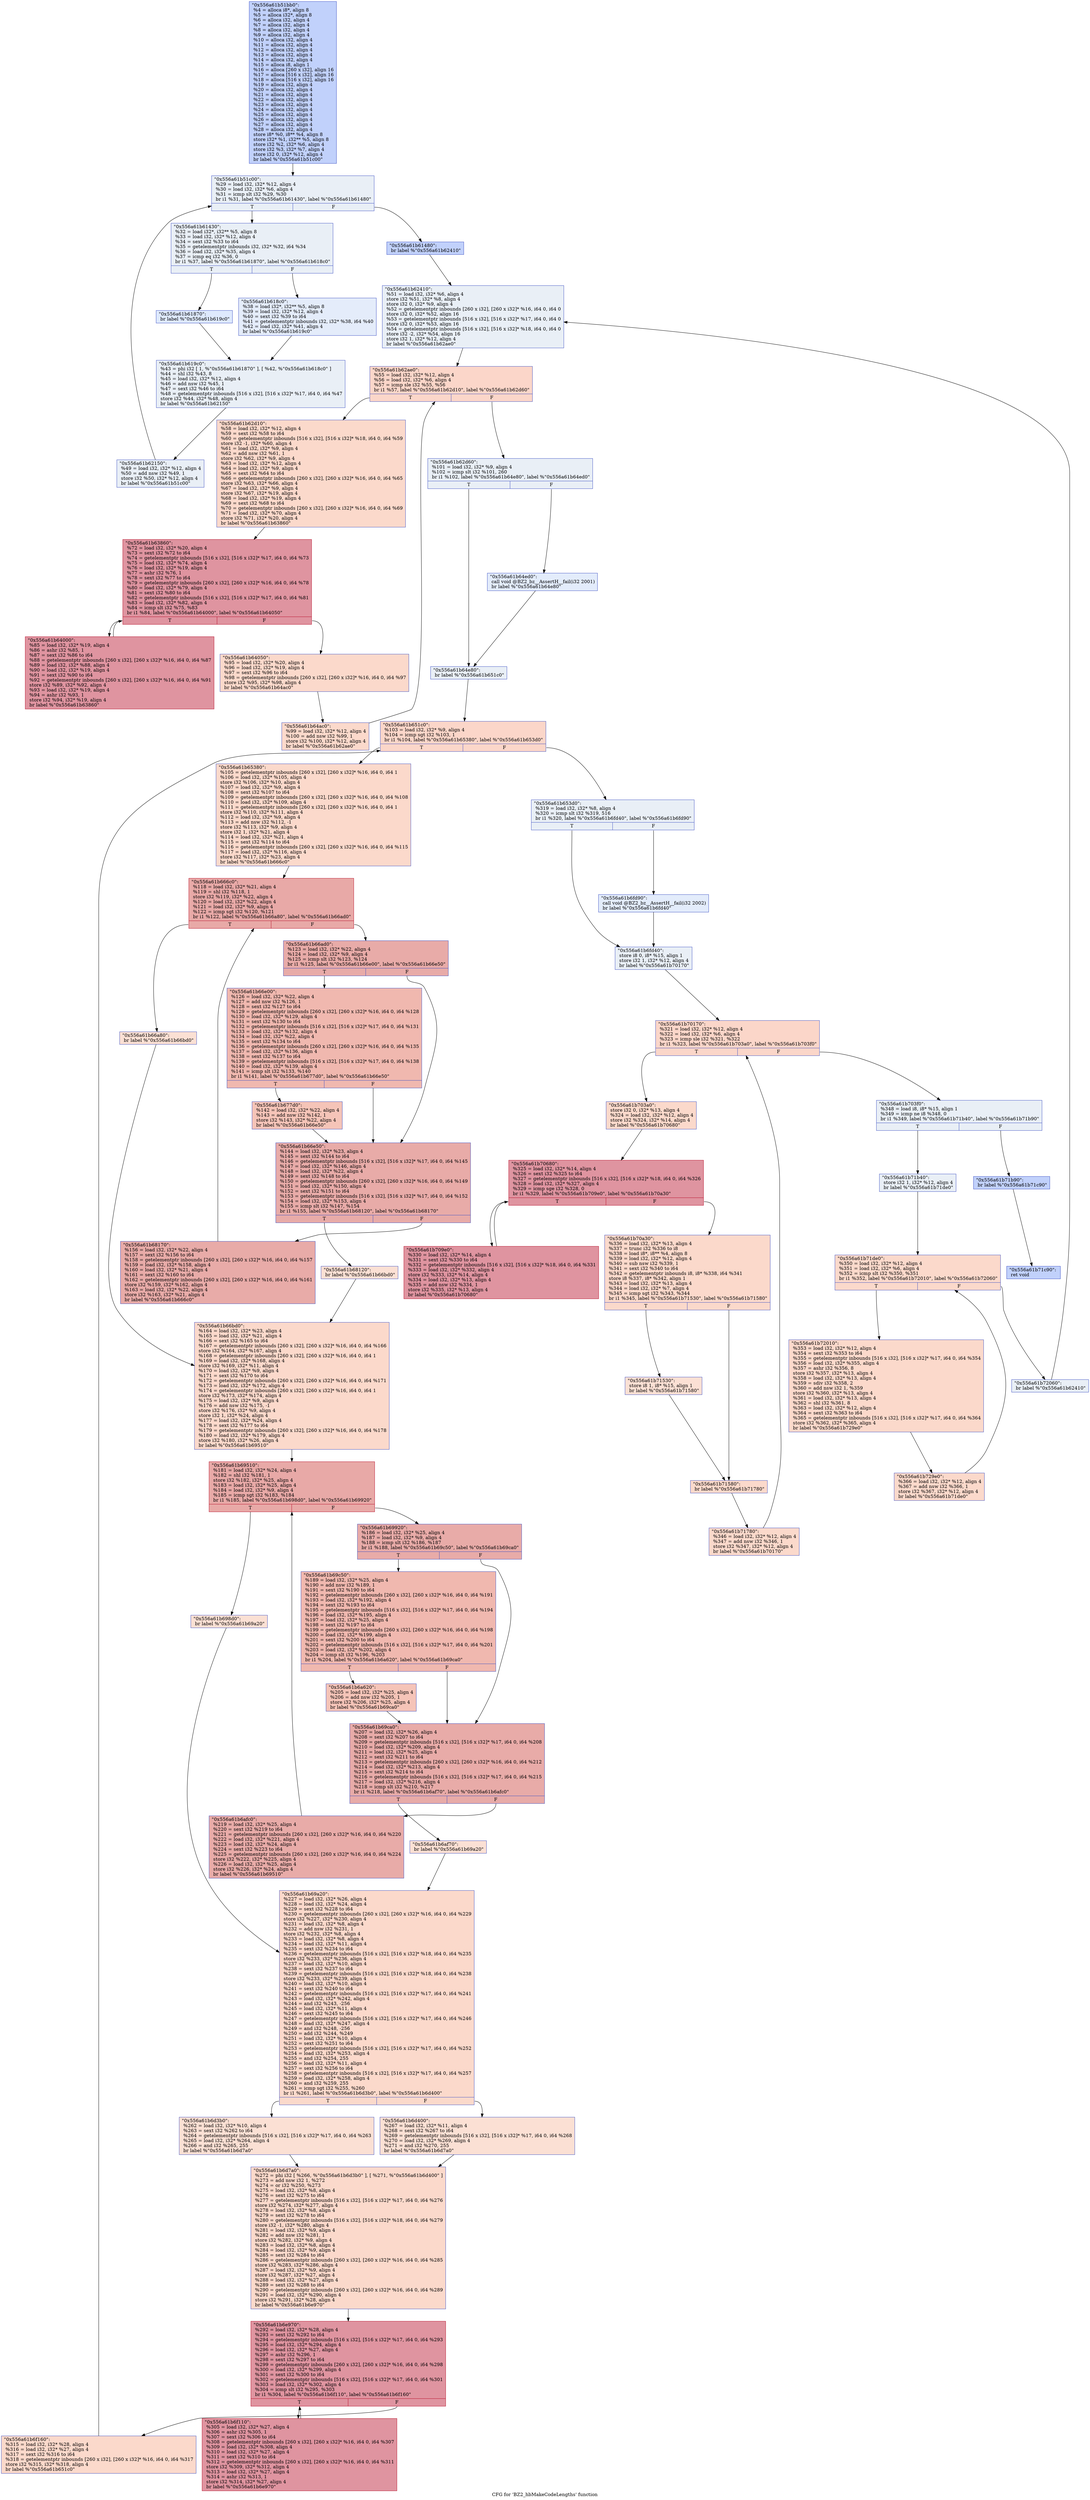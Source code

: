 digraph "CFG for 'BZ2_hbMakeCodeLengths' function" {
	label="CFG for 'BZ2_hbMakeCodeLengths' function";

	Node0x556a61b51bb0 [shape=record,color="#3d50c3ff", style=filled, fillcolor="#7396f570",label="{\"0x556a61b51bb0\":\l  %4 = alloca i8*, align 8\l  %5 = alloca i32*, align 8\l  %6 = alloca i32, align 4\l  %7 = alloca i32, align 4\l  %8 = alloca i32, align 4\l  %9 = alloca i32, align 4\l  %10 = alloca i32, align 4\l  %11 = alloca i32, align 4\l  %12 = alloca i32, align 4\l  %13 = alloca i32, align 4\l  %14 = alloca i32, align 4\l  %15 = alloca i8, align 1\l  %16 = alloca [260 x i32], align 16\l  %17 = alloca [516 x i32], align 16\l  %18 = alloca [516 x i32], align 16\l  %19 = alloca i32, align 4\l  %20 = alloca i32, align 4\l  %21 = alloca i32, align 4\l  %22 = alloca i32, align 4\l  %23 = alloca i32, align 4\l  %24 = alloca i32, align 4\l  %25 = alloca i32, align 4\l  %26 = alloca i32, align 4\l  %27 = alloca i32, align 4\l  %28 = alloca i32, align 4\l  store i8* %0, i8** %4, align 8\l  store i32* %1, i32** %5, align 8\l  store i32 %2, i32* %6, align 4\l  store i32 %3, i32* %7, align 4\l  store i32 0, i32* %12, align 4\l  br label %\"0x556a61b51c00\"\l}"];
	Node0x556a61b51bb0 -> Node0x556a61b51c00;
	Node0x556a61b51c00 [shape=record,color="#3d50c3ff", style=filled, fillcolor="#cedaeb70",label="{\"0x556a61b51c00\":                                 \l  %29 = load i32, i32* %12, align 4\l  %30 = load i32, i32* %6, align 4\l  %31 = icmp slt i32 %29, %30\l  br i1 %31, label %\"0x556a61b61430\", label %\"0x556a61b61480\"\l|{<s0>T|<s1>F}}"];
	Node0x556a61b51c00:s0 -> Node0x556a61b61430;
	Node0x556a61b51c00:s1 -> Node0x556a61b61480;
	Node0x556a61b61430 [shape=record,color="#3d50c3ff", style=filled, fillcolor="#cedaeb70",label="{\"0x556a61b61430\":                                 \l  %32 = load i32*, i32** %5, align 8\l  %33 = load i32, i32* %12, align 4\l  %34 = sext i32 %33 to i64\l  %35 = getelementptr inbounds i32, i32* %32, i64 %34\l  %36 = load i32, i32* %35, align 4\l  %37 = icmp eq i32 %36, 0\l  br i1 %37, label %\"0x556a61b61870\", label %\"0x556a61b618c0\"\l|{<s0>T|<s1>F}}"];
	Node0x556a61b61430:s0 -> Node0x556a61b61870;
	Node0x556a61b61430:s1 -> Node0x556a61b618c0;
	Node0x556a61b61870 [shape=record,color="#3d50c3ff", style=filled, fillcolor="#b5cdfa70",label="{\"0x556a61b61870\":                                 \l  br label %\"0x556a61b619c0\"\l}"];
	Node0x556a61b61870 -> Node0x556a61b619c0;
	Node0x556a61b618c0 [shape=record,color="#3d50c3ff", style=filled, fillcolor="#c1d4f470",label="{\"0x556a61b618c0\":                                 \l  %38 = load i32*, i32** %5, align 8\l  %39 = load i32, i32* %12, align 4\l  %40 = sext i32 %39 to i64\l  %41 = getelementptr inbounds i32, i32* %38, i64 %40\l  %42 = load i32, i32* %41, align 4\l  br label %\"0x556a61b619c0\"\l}"];
	Node0x556a61b618c0 -> Node0x556a61b619c0;
	Node0x556a61b619c0 [shape=record,color="#3d50c3ff", style=filled, fillcolor="#cedaeb70",label="{\"0x556a61b619c0\":                                 \l  %43 = phi i32 [ 1, %\"0x556a61b61870\" ], [ %42, %\"0x556a61b618c0\" ]\l  %44 = shl i32 %43, 8\l  %45 = load i32, i32* %12, align 4\l  %46 = add nsw i32 %45, 1\l  %47 = sext i32 %46 to i64\l  %48 = getelementptr inbounds [516 x i32], [516 x i32]* %17, i64 0, i64 %47\l  store i32 %44, i32* %48, align 4\l  br label %\"0x556a61b62150\"\l}"];
	Node0x556a61b619c0 -> Node0x556a61b62150;
	Node0x556a61b62150 [shape=record,color="#3d50c3ff", style=filled, fillcolor="#cedaeb70",label="{\"0x556a61b62150\":                                 \l  %49 = load i32, i32* %12, align 4\l  %50 = add nsw i32 %49, 1\l  store i32 %50, i32* %12, align 4\l  br label %\"0x556a61b51c00\"\l}"];
	Node0x556a61b62150 -> Node0x556a61b51c00;
	Node0x556a61b61480 [shape=record,color="#3d50c3ff", style=filled, fillcolor="#7396f570",label="{\"0x556a61b61480\":                                 \l  br label %\"0x556a61b62410\"\l}"];
	Node0x556a61b61480 -> Node0x556a61b62410;
	Node0x556a61b62410 [shape=record,color="#3d50c3ff", style=filled, fillcolor="#cedaeb70",label="{\"0x556a61b62410\":                                 \l  %51 = load i32, i32* %6, align 4\l  store i32 %51, i32* %8, align 4\l  store i32 0, i32* %9, align 4\l  %52 = getelementptr inbounds [260 x i32], [260 x i32]* %16, i64 0, i64 0\l  store i32 0, i32* %52, align 16\l  %53 = getelementptr inbounds [516 x i32], [516 x i32]* %17, i64 0, i64 0\l  store i32 0, i32* %53, align 16\l  %54 = getelementptr inbounds [516 x i32], [516 x i32]* %18, i64 0, i64 0\l  store i32 -2, i32* %54, align 16\l  store i32 1, i32* %12, align 4\l  br label %\"0x556a61b62ae0\"\l}"];
	Node0x556a61b62410 -> Node0x556a61b62ae0;
	Node0x556a61b62ae0 [shape=record,color="#3d50c3ff", style=filled, fillcolor="#f6a38570",label="{\"0x556a61b62ae0\":                                 \l  %55 = load i32, i32* %12, align 4\l  %56 = load i32, i32* %6, align 4\l  %57 = icmp sle i32 %55, %56\l  br i1 %57, label %\"0x556a61b62d10\", label %\"0x556a61b62d60\"\l|{<s0>T|<s1>F}}"];
	Node0x556a61b62ae0:s0 -> Node0x556a61b62d10;
	Node0x556a61b62ae0:s1 -> Node0x556a61b62d60;
	Node0x556a61b62d10 [shape=record,color="#3d50c3ff", style=filled, fillcolor="#f7a88970",label="{\"0x556a61b62d10\":                                 \l  %58 = load i32, i32* %12, align 4\l  %59 = sext i32 %58 to i64\l  %60 = getelementptr inbounds [516 x i32], [516 x i32]* %18, i64 0, i64 %59\l  store i32 -1, i32* %60, align 4\l  %61 = load i32, i32* %9, align 4\l  %62 = add nsw i32 %61, 1\l  store i32 %62, i32* %9, align 4\l  %63 = load i32, i32* %12, align 4\l  %64 = load i32, i32* %9, align 4\l  %65 = sext i32 %64 to i64\l  %66 = getelementptr inbounds [260 x i32], [260 x i32]* %16, i64 0, i64 %65\l  store i32 %63, i32* %66, align 4\l  %67 = load i32, i32* %9, align 4\l  store i32 %67, i32* %19, align 4\l  %68 = load i32, i32* %19, align 4\l  %69 = sext i32 %68 to i64\l  %70 = getelementptr inbounds [260 x i32], [260 x i32]* %16, i64 0, i64 %69\l  %71 = load i32, i32* %70, align 4\l  store i32 %71, i32* %20, align 4\l  br label %\"0x556a61b63860\"\l}"];
	Node0x556a61b62d10 -> Node0x556a61b63860;
	Node0x556a61b63860 [shape=record,color="#b70d28ff", style=filled, fillcolor="#b70d2870",label="{\"0x556a61b63860\":                                 \l  %72 = load i32, i32* %20, align 4\l  %73 = sext i32 %72 to i64\l  %74 = getelementptr inbounds [516 x i32], [516 x i32]* %17, i64 0, i64 %73\l  %75 = load i32, i32* %74, align 4\l  %76 = load i32, i32* %19, align 4\l  %77 = ashr i32 %76, 1\l  %78 = sext i32 %77 to i64\l  %79 = getelementptr inbounds [260 x i32], [260 x i32]* %16, i64 0, i64 %78\l  %80 = load i32, i32* %79, align 4\l  %81 = sext i32 %80 to i64\l  %82 = getelementptr inbounds [516 x i32], [516 x i32]* %17, i64 0, i64 %81\l  %83 = load i32, i32* %82, align 4\l  %84 = icmp slt i32 %75, %83\l  br i1 %84, label %\"0x556a61b64000\", label %\"0x556a61b64050\"\l|{<s0>T|<s1>F}}"];
	Node0x556a61b63860:s0 -> Node0x556a61b64000;
	Node0x556a61b63860:s1 -> Node0x556a61b64050;
	Node0x556a61b64000 [shape=record,color="#b70d28ff", style=filled, fillcolor="#b70d2870",label="{\"0x556a61b64000\":                                 \l  %85 = load i32, i32* %19, align 4\l  %86 = ashr i32 %85, 1\l  %87 = sext i32 %86 to i64\l  %88 = getelementptr inbounds [260 x i32], [260 x i32]* %16, i64 0, i64 %87\l  %89 = load i32, i32* %88, align 4\l  %90 = load i32, i32* %19, align 4\l  %91 = sext i32 %90 to i64\l  %92 = getelementptr inbounds [260 x i32], [260 x i32]* %16, i64 0, i64 %91\l  store i32 %89, i32* %92, align 4\l  %93 = load i32, i32* %19, align 4\l  %94 = ashr i32 %93, 1\l  store i32 %94, i32* %19, align 4\l  br label %\"0x556a61b63860\"\l}"];
	Node0x556a61b64000 -> Node0x556a61b63860;
	Node0x556a61b64050 [shape=record,color="#3d50c3ff", style=filled, fillcolor="#f7a88970",label="{\"0x556a61b64050\":                                 \l  %95 = load i32, i32* %20, align 4\l  %96 = load i32, i32* %19, align 4\l  %97 = sext i32 %96 to i64\l  %98 = getelementptr inbounds [260 x i32], [260 x i32]* %16, i64 0, i64 %97\l  store i32 %95, i32* %98, align 4\l  br label %\"0x556a61b64ac0\"\l}"];
	Node0x556a61b64050 -> Node0x556a61b64ac0;
	Node0x556a61b64ac0 [shape=record,color="#3d50c3ff", style=filled, fillcolor="#f7a88970",label="{\"0x556a61b64ac0\":                                 \l  %99 = load i32, i32* %12, align 4\l  %100 = add nsw i32 %99, 1\l  store i32 %100, i32* %12, align 4\l  br label %\"0x556a61b62ae0\"\l}"];
	Node0x556a61b64ac0 -> Node0x556a61b62ae0;
	Node0x556a61b62d60 [shape=record,color="#3d50c3ff", style=filled, fillcolor="#cedaeb70",label="{\"0x556a61b62d60\":                                 \l  %101 = load i32, i32* %9, align 4\l  %102 = icmp slt i32 %101, 260\l  br i1 %102, label %\"0x556a61b64e80\", label %\"0x556a61b64ed0\"\l|{<s0>T|<s1>F}}"];
	Node0x556a61b62d60:s0 -> Node0x556a61b64e80;
	Node0x556a61b62d60:s1 -> Node0x556a61b64ed0;
	Node0x556a61b64ed0 [shape=record,color="#3d50c3ff", style=filled, fillcolor="#bfd3f670",label="{\"0x556a61b64ed0\":                                 \l  call void @BZ2_bz__AssertH__fail(i32 2001)\l  br label %\"0x556a61b64e80\"\l}"];
	Node0x556a61b64ed0 -> Node0x556a61b64e80;
	Node0x556a61b64e80 [shape=record,color="#3d50c3ff", style=filled, fillcolor="#cedaeb70",label="{\"0x556a61b64e80\":                                 \l  br label %\"0x556a61b651c0\"\l}"];
	Node0x556a61b64e80 -> Node0x556a61b651c0;
	Node0x556a61b651c0 [shape=record,color="#3d50c3ff", style=filled, fillcolor="#f6a38570",label="{\"0x556a61b651c0\":                                 \l  %103 = load i32, i32* %9, align 4\l  %104 = icmp sgt i32 %103, 1\l  br i1 %104, label %\"0x556a61b65380\", label %\"0x556a61b653d0\"\l|{<s0>T|<s1>F}}"];
	Node0x556a61b651c0:s0 -> Node0x556a61b65380;
	Node0x556a61b651c0:s1 -> Node0x556a61b653d0;
	Node0x556a61b65380 [shape=record,color="#3d50c3ff", style=filled, fillcolor="#f7a88970",label="{\"0x556a61b65380\":                                 \l  %105 = getelementptr inbounds [260 x i32], [260 x i32]* %16, i64 0, i64 1\l  %106 = load i32, i32* %105, align 4\l  store i32 %106, i32* %10, align 4\l  %107 = load i32, i32* %9, align 4\l  %108 = sext i32 %107 to i64\l  %109 = getelementptr inbounds [260 x i32], [260 x i32]* %16, i64 0, i64 %108\l  %110 = load i32, i32* %109, align 4\l  %111 = getelementptr inbounds [260 x i32], [260 x i32]* %16, i64 0, i64 1\l  store i32 %110, i32* %111, align 4\l  %112 = load i32, i32* %9, align 4\l  %113 = add nsw i32 %112, -1\l  store i32 %113, i32* %9, align 4\l  store i32 1, i32* %21, align 4\l  %114 = load i32, i32* %21, align 4\l  %115 = sext i32 %114 to i64\l  %116 = getelementptr inbounds [260 x i32], [260 x i32]* %16, i64 0, i64 %115\l  %117 = load i32, i32* %116, align 4\l  store i32 %117, i32* %23, align 4\l  br label %\"0x556a61b666c0\"\l}"];
	Node0x556a61b65380 -> Node0x556a61b666c0;
	Node0x556a61b666c0 [shape=record,color="#b70d28ff", style=filled, fillcolor="#ca3b3770",label="{\"0x556a61b666c0\":                                 \l  %118 = load i32, i32* %21, align 4\l  %119 = shl i32 %118, 1\l  store i32 %119, i32* %22, align 4\l  %120 = load i32, i32* %22, align 4\l  %121 = load i32, i32* %9, align 4\l  %122 = icmp sgt i32 %120, %121\l  br i1 %122, label %\"0x556a61b66a80\", label %\"0x556a61b66ad0\"\l|{<s0>T|<s1>F}}"];
	Node0x556a61b666c0:s0 -> Node0x556a61b66a80;
	Node0x556a61b666c0:s1 -> Node0x556a61b66ad0;
	Node0x556a61b66a80 [shape=record,color="#3d50c3ff", style=filled, fillcolor="#f7b99e70",label="{\"0x556a61b66a80\":                                 \l  br label %\"0x556a61b66bd0\"\l}"];
	Node0x556a61b66a80 -> Node0x556a61b66bd0;
	Node0x556a61b66ad0 [shape=record,color="#3d50c3ff", style=filled, fillcolor="#cc403a70",label="{\"0x556a61b66ad0\":                                 \l  %123 = load i32, i32* %22, align 4\l  %124 = load i32, i32* %9, align 4\l  %125 = icmp slt i32 %123, %124\l  br i1 %125, label %\"0x556a61b66e00\", label %\"0x556a61b66e50\"\l|{<s0>T|<s1>F}}"];
	Node0x556a61b66ad0:s0 -> Node0x556a61b66e00;
	Node0x556a61b66ad0:s1 -> Node0x556a61b66e50;
	Node0x556a61b66e00 [shape=record,color="#3d50c3ff", style=filled, fillcolor="#dc5d4a70",label="{\"0x556a61b66e00\":                                 \l  %126 = load i32, i32* %22, align 4\l  %127 = add nsw i32 %126, 1\l  %128 = sext i32 %127 to i64\l  %129 = getelementptr inbounds [260 x i32], [260 x i32]* %16, i64 0, i64 %128\l  %130 = load i32, i32* %129, align 4\l  %131 = sext i32 %130 to i64\l  %132 = getelementptr inbounds [516 x i32], [516 x i32]* %17, i64 0, i64 %131\l  %133 = load i32, i32* %132, align 4\l  %134 = load i32, i32* %22, align 4\l  %135 = sext i32 %134 to i64\l  %136 = getelementptr inbounds [260 x i32], [260 x i32]* %16, i64 0, i64 %135\l  %137 = load i32, i32* %136, align 4\l  %138 = sext i32 %137 to i64\l  %139 = getelementptr inbounds [516 x i32], [516 x i32]* %17, i64 0, i64 %138\l  %140 = load i32, i32* %139, align 4\l  %141 = icmp slt i32 %133, %140\l  br i1 %141, label %\"0x556a61b677d0\", label %\"0x556a61b66e50\"\l|{<s0>T|<s1>F}}"];
	Node0x556a61b66e00:s0 -> Node0x556a61b677d0;
	Node0x556a61b66e00:s1 -> Node0x556a61b66e50;
	Node0x556a61b677d0 [shape=record,color="#3d50c3ff", style=filled, fillcolor="#e97a5f70",label="{\"0x556a61b677d0\":                                 \l  %142 = load i32, i32* %22, align 4\l  %143 = add nsw i32 %142, 1\l  store i32 %143, i32* %22, align 4\l  br label %\"0x556a61b66e50\"\l}"];
	Node0x556a61b677d0 -> Node0x556a61b66e50;
	Node0x556a61b66e50 [shape=record,color="#3d50c3ff", style=filled, fillcolor="#cc403a70",label="{\"0x556a61b66e50\":                                 \l  %144 = load i32, i32* %23, align 4\l  %145 = sext i32 %144 to i64\l  %146 = getelementptr inbounds [516 x i32], [516 x i32]* %17, i64 0, i64 %145\l  %147 = load i32, i32* %146, align 4\l  %148 = load i32, i32* %22, align 4\l  %149 = sext i32 %148 to i64\l  %150 = getelementptr inbounds [260 x i32], [260 x i32]* %16, i64 0, i64 %149\l  %151 = load i32, i32* %150, align 4\l  %152 = sext i32 %151 to i64\l  %153 = getelementptr inbounds [516 x i32], [516 x i32]* %17, i64 0, i64 %152\l  %154 = load i32, i32* %153, align 4\l  %155 = icmp slt i32 %147, %154\l  br i1 %155, label %\"0x556a61b68120\", label %\"0x556a61b68170\"\l|{<s0>T|<s1>F}}"];
	Node0x556a61b66e50:s0 -> Node0x556a61b68120;
	Node0x556a61b66e50:s1 -> Node0x556a61b68170;
	Node0x556a61b68120 [shape=record,color="#3d50c3ff", style=filled, fillcolor="#f7b99e70",label="{\"0x556a61b68120\":                                 \l  br label %\"0x556a61b66bd0\"\l}"];
	Node0x556a61b68120 -> Node0x556a61b66bd0;
	Node0x556a61b68170 [shape=record,color="#3d50c3ff", style=filled, fillcolor="#cc403a70",label="{\"0x556a61b68170\":                                 \l  %156 = load i32, i32* %22, align 4\l  %157 = sext i32 %156 to i64\l  %158 = getelementptr inbounds [260 x i32], [260 x i32]* %16, i64 0, i64 %157\l  %159 = load i32, i32* %158, align 4\l  %160 = load i32, i32* %21, align 4\l  %161 = sext i32 %160 to i64\l  %162 = getelementptr inbounds [260 x i32], [260 x i32]* %16, i64 0, i64 %161\l  store i32 %159, i32* %162, align 4\l  %163 = load i32, i32* %22, align 4\l  store i32 %163, i32* %21, align 4\l  br label %\"0x556a61b666c0\"\l}"];
	Node0x556a61b68170 -> Node0x556a61b666c0;
	Node0x556a61b66bd0 [shape=record,color="#3d50c3ff", style=filled, fillcolor="#f7a88970",label="{\"0x556a61b66bd0\":                                 \l  %164 = load i32, i32* %23, align 4\l  %165 = load i32, i32* %21, align 4\l  %166 = sext i32 %165 to i64\l  %167 = getelementptr inbounds [260 x i32], [260 x i32]* %16, i64 0, i64 %166\l  store i32 %164, i32* %167, align 4\l  %168 = getelementptr inbounds [260 x i32], [260 x i32]* %16, i64 0, i64 1\l  %169 = load i32, i32* %168, align 4\l  store i32 %169, i32* %11, align 4\l  %170 = load i32, i32* %9, align 4\l  %171 = sext i32 %170 to i64\l  %172 = getelementptr inbounds [260 x i32], [260 x i32]* %16, i64 0, i64 %171\l  %173 = load i32, i32* %172, align 4\l  %174 = getelementptr inbounds [260 x i32], [260 x i32]* %16, i64 0, i64 1\l  store i32 %173, i32* %174, align 4\l  %175 = load i32, i32* %9, align 4\l  %176 = add nsw i32 %175, -1\l  store i32 %176, i32* %9, align 4\l  store i32 1, i32* %24, align 4\l  %177 = load i32, i32* %24, align 4\l  %178 = sext i32 %177 to i64\l  %179 = getelementptr inbounds [260 x i32], [260 x i32]* %16, i64 0, i64 %178\l  %180 = load i32, i32* %179, align 4\l  store i32 %180, i32* %26, align 4\l  br label %\"0x556a61b69510\"\l}"];
	Node0x556a61b66bd0 -> Node0x556a61b69510;
	Node0x556a61b69510 [shape=record,color="#b70d28ff", style=filled, fillcolor="#ca3b3770",label="{\"0x556a61b69510\":                                 \l  %181 = load i32, i32* %24, align 4\l  %182 = shl i32 %181, 1\l  store i32 %182, i32* %25, align 4\l  %183 = load i32, i32* %25, align 4\l  %184 = load i32, i32* %9, align 4\l  %185 = icmp sgt i32 %183, %184\l  br i1 %185, label %\"0x556a61b698d0\", label %\"0x556a61b69920\"\l|{<s0>T|<s1>F}}"];
	Node0x556a61b69510:s0 -> Node0x556a61b698d0;
	Node0x556a61b69510:s1 -> Node0x556a61b69920;
	Node0x556a61b698d0 [shape=record,color="#3d50c3ff", style=filled, fillcolor="#f7b99e70",label="{\"0x556a61b698d0\":                                 \l  br label %\"0x556a61b69a20\"\l}"];
	Node0x556a61b698d0 -> Node0x556a61b69a20;
	Node0x556a61b69920 [shape=record,color="#3d50c3ff", style=filled, fillcolor="#cc403a70",label="{\"0x556a61b69920\":                                 \l  %186 = load i32, i32* %25, align 4\l  %187 = load i32, i32* %9, align 4\l  %188 = icmp slt i32 %186, %187\l  br i1 %188, label %\"0x556a61b69c50\", label %\"0x556a61b69ca0\"\l|{<s0>T|<s1>F}}"];
	Node0x556a61b69920:s0 -> Node0x556a61b69c50;
	Node0x556a61b69920:s1 -> Node0x556a61b69ca0;
	Node0x556a61b69c50 [shape=record,color="#3d50c3ff", style=filled, fillcolor="#dc5d4a70",label="{\"0x556a61b69c50\":                                 \l  %189 = load i32, i32* %25, align 4\l  %190 = add nsw i32 %189, 1\l  %191 = sext i32 %190 to i64\l  %192 = getelementptr inbounds [260 x i32], [260 x i32]* %16, i64 0, i64 %191\l  %193 = load i32, i32* %192, align 4\l  %194 = sext i32 %193 to i64\l  %195 = getelementptr inbounds [516 x i32], [516 x i32]* %17, i64 0, i64 %194\l  %196 = load i32, i32* %195, align 4\l  %197 = load i32, i32* %25, align 4\l  %198 = sext i32 %197 to i64\l  %199 = getelementptr inbounds [260 x i32], [260 x i32]* %16, i64 0, i64 %198\l  %200 = load i32, i32* %199, align 4\l  %201 = sext i32 %200 to i64\l  %202 = getelementptr inbounds [516 x i32], [516 x i32]* %17, i64 0, i64 %201\l  %203 = load i32, i32* %202, align 4\l  %204 = icmp slt i32 %196, %203\l  br i1 %204, label %\"0x556a61b6a620\", label %\"0x556a61b69ca0\"\l|{<s0>T|<s1>F}}"];
	Node0x556a61b69c50:s0 -> Node0x556a61b6a620;
	Node0x556a61b69c50:s1 -> Node0x556a61b69ca0;
	Node0x556a61b6a620 [shape=record,color="#3d50c3ff", style=filled, fillcolor="#e97a5f70",label="{\"0x556a61b6a620\":                                 \l  %205 = load i32, i32* %25, align 4\l  %206 = add nsw i32 %205, 1\l  store i32 %206, i32* %25, align 4\l  br label %\"0x556a61b69ca0\"\l}"];
	Node0x556a61b6a620 -> Node0x556a61b69ca0;
	Node0x556a61b69ca0 [shape=record,color="#3d50c3ff", style=filled, fillcolor="#cc403a70",label="{\"0x556a61b69ca0\":                                 \l  %207 = load i32, i32* %26, align 4\l  %208 = sext i32 %207 to i64\l  %209 = getelementptr inbounds [516 x i32], [516 x i32]* %17, i64 0, i64 %208\l  %210 = load i32, i32* %209, align 4\l  %211 = load i32, i32* %25, align 4\l  %212 = sext i32 %211 to i64\l  %213 = getelementptr inbounds [260 x i32], [260 x i32]* %16, i64 0, i64 %212\l  %214 = load i32, i32* %213, align 4\l  %215 = sext i32 %214 to i64\l  %216 = getelementptr inbounds [516 x i32], [516 x i32]* %17, i64 0, i64 %215\l  %217 = load i32, i32* %216, align 4\l  %218 = icmp slt i32 %210, %217\l  br i1 %218, label %\"0x556a61b6af70\", label %\"0x556a61b6afc0\"\l|{<s0>T|<s1>F}}"];
	Node0x556a61b69ca0:s0 -> Node0x556a61b6af70;
	Node0x556a61b69ca0:s1 -> Node0x556a61b6afc0;
	Node0x556a61b6af70 [shape=record,color="#3d50c3ff", style=filled, fillcolor="#f7b99e70",label="{\"0x556a61b6af70\":                                 \l  br label %\"0x556a61b69a20\"\l}"];
	Node0x556a61b6af70 -> Node0x556a61b69a20;
	Node0x556a61b6afc0 [shape=record,color="#3d50c3ff", style=filled, fillcolor="#cc403a70",label="{\"0x556a61b6afc0\":                                 \l  %219 = load i32, i32* %25, align 4\l  %220 = sext i32 %219 to i64\l  %221 = getelementptr inbounds [260 x i32], [260 x i32]* %16, i64 0, i64 %220\l  %222 = load i32, i32* %221, align 4\l  %223 = load i32, i32* %24, align 4\l  %224 = sext i32 %223 to i64\l  %225 = getelementptr inbounds [260 x i32], [260 x i32]* %16, i64 0, i64 %224\l  store i32 %222, i32* %225, align 4\l  %226 = load i32, i32* %25, align 4\l  store i32 %226, i32* %24, align 4\l  br label %\"0x556a61b69510\"\l}"];
	Node0x556a61b6afc0 -> Node0x556a61b69510;
	Node0x556a61b69a20 [shape=record,color="#3d50c3ff", style=filled, fillcolor="#f7a88970",label="{\"0x556a61b69a20\":                                 \l  %227 = load i32, i32* %26, align 4\l  %228 = load i32, i32* %24, align 4\l  %229 = sext i32 %228 to i64\l  %230 = getelementptr inbounds [260 x i32], [260 x i32]* %16, i64 0, i64 %229\l  store i32 %227, i32* %230, align 4\l  %231 = load i32, i32* %8, align 4\l  %232 = add nsw i32 %231, 1\l  store i32 %232, i32* %8, align 4\l  %233 = load i32, i32* %8, align 4\l  %234 = load i32, i32* %11, align 4\l  %235 = sext i32 %234 to i64\l  %236 = getelementptr inbounds [516 x i32], [516 x i32]* %18, i64 0, i64 %235\l  store i32 %233, i32* %236, align 4\l  %237 = load i32, i32* %10, align 4\l  %238 = sext i32 %237 to i64\l  %239 = getelementptr inbounds [516 x i32], [516 x i32]* %18, i64 0, i64 %238\l  store i32 %233, i32* %239, align 4\l  %240 = load i32, i32* %10, align 4\l  %241 = sext i32 %240 to i64\l  %242 = getelementptr inbounds [516 x i32], [516 x i32]* %17, i64 0, i64 %241\l  %243 = load i32, i32* %242, align 4\l  %244 = and i32 %243, -256\l  %245 = load i32, i32* %11, align 4\l  %246 = sext i32 %245 to i64\l  %247 = getelementptr inbounds [516 x i32], [516 x i32]* %17, i64 0, i64 %246\l  %248 = load i32, i32* %247, align 4\l  %249 = and i32 %248, -256\l  %250 = add i32 %244, %249\l  %251 = load i32, i32* %10, align 4\l  %252 = sext i32 %251 to i64\l  %253 = getelementptr inbounds [516 x i32], [516 x i32]* %17, i64 0, i64 %252\l  %254 = load i32, i32* %253, align 4\l  %255 = and i32 %254, 255\l  %256 = load i32, i32* %11, align 4\l  %257 = sext i32 %256 to i64\l  %258 = getelementptr inbounds [516 x i32], [516 x i32]* %17, i64 0, i64 %257\l  %259 = load i32, i32* %258, align 4\l  %260 = and i32 %259, 255\l  %261 = icmp sgt i32 %255, %260\l  br i1 %261, label %\"0x556a61b6d3b0\", label %\"0x556a61b6d400\"\l|{<s0>T|<s1>F}}"];
	Node0x556a61b69a20:s0 -> Node0x556a61b6d3b0;
	Node0x556a61b69a20:s1 -> Node0x556a61b6d400;
	Node0x556a61b6d3b0 [shape=record,color="#3d50c3ff", style=filled, fillcolor="#f7b99e70",label="{\"0x556a61b6d3b0\":                                 \l  %262 = load i32, i32* %10, align 4\l  %263 = sext i32 %262 to i64\l  %264 = getelementptr inbounds [516 x i32], [516 x i32]* %17, i64 0, i64 %263\l  %265 = load i32, i32* %264, align 4\l  %266 = and i32 %265, 255\l  br label %\"0x556a61b6d7a0\"\l}"];
	Node0x556a61b6d3b0 -> Node0x556a61b6d7a0;
	Node0x556a61b6d400 [shape=record,color="#3d50c3ff", style=filled, fillcolor="#f7b99e70",label="{\"0x556a61b6d400\":                                 \l  %267 = load i32, i32* %11, align 4\l  %268 = sext i32 %267 to i64\l  %269 = getelementptr inbounds [516 x i32], [516 x i32]* %17, i64 0, i64 %268\l  %270 = load i32, i32* %269, align 4\l  %271 = and i32 %270, 255\l  br label %\"0x556a61b6d7a0\"\l}"];
	Node0x556a61b6d400 -> Node0x556a61b6d7a0;
	Node0x556a61b6d7a0 [shape=record,color="#3d50c3ff", style=filled, fillcolor="#f7a88970",label="{\"0x556a61b6d7a0\":                                 \l  %272 = phi i32 [ %266, %\"0x556a61b6d3b0\" ], [ %271, %\"0x556a61b6d400\" ]\l  %273 = add nsw i32 1, %272\l  %274 = or i32 %250, %273\l  %275 = load i32, i32* %8, align 4\l  %276 = sext i32 %275 to i64\l  %277 = getelementptr inbounds [516 x i32], [516 x i32]* %17, i64 0, i64 %276\l  store i32 %274, i32* %277, align 4\l  %278 = load i32, i32* %8, align 4\l  %279 = sext i32 %278 to i64\l  %280 = getelementptr inbounds [516 x i32], [516 x i32]* %18, i64 0, i64 %279\l  store i32 -1, i32* %280, align 4\l  %281 = load i32, i32* %9, align 4\l  %282 = add nsw i32 %281, 1\l  store i32 %282, i32* %9, align 4\l  %283 = load i32, i32* %8, align 4\l  %284 = load i32, i32* %9, align 4\l  %285 = sext i32 %284 to i64\l  %286 = getelementptr inbounds [260 x i32], [260 x i32]* %16, i64 0, i64 %285\l  store i32 %283, i32* %286, align 4\l  %287 = load i32, i32* %9, align 4\l  store i32 %287, i32* %27, align 4\l  %288 = load i32, i32* %27, align 4\l  %289 = sext i32 %288 to i64\l  %290 = getelementptr inbounds [260 x i32], [260 x i32]* %16, i64 0, i64 %289\l  %291 = load i32, i32* %290, align 4\l  store i32 %291, i32* %28, align 4\l  br label %\"0x556a61b6e970\"\l}"];
	Node0x556a61b6d7a0 -> Node0x556a61b6e970;
	Node0x556a61b6e970 [shape=record,color="#b70d28ff", style=filled, fillcolor="#b70d2870",label="{\"0x556a61b6e970\":                                 \l  %292 = load i32, i32* %28, align 4\l  %293 = sext i32 %292 to i64\l  %294 = getelementptr inbounds [516 x i32], [516 x i32]* %17, i64 0, i64 %293\l  %295 = load i32, i32* %294, align 4\l  %296 = load i32, i32* %27, align 4\l  %297 = ashr i32 %296, 1\l  %298 = sext i32 %297 to i64\l  %299 = getelementptr inbounds [260 x i32], [260 x i32]* %16, i64 0, i64 %298\l  %300 = load i32, i32* %299, align 4\l  %301 = sext i32 %300 to i64\l  %302 = getelementptr inbounds [516 x i32], [516 x i32]* %17, i64 0, i64 %301\l  %303 = load i32, i32* %302, align 4\l  %304 = icmp slt i32 %295, %303\l  br i1 %304, label %\"0x556a61b6f110\", label %\"0x556a61b6f160\"\l|{<s0>T|<s1>F}}"];
	Node0x556a61b6e970:s0 -> Node0x556a61b6f110;
	Node0x556a61b6e970:s1 -> Node0x556a61b6f160;
	Node0x556a61b6f110 [shape=record,color="#b70d28ff", style=filled, fillcolor="#b70d2870",label="{\"0x556a61b6f110\":                                 \l  %305 = load i32, i32* %27, align 4\l  %306 = ashr i32 %305, 1\l  %307 = sext i32 %306 to i64\l  %308 = getelementptr inbounds [260 x i32], [260 x i32]* %16, i64 0, i64 %307\l  %309 = load i32, i32* %308, align 4\l  %310 = load i32, i32* %27, align 4\l  %311 = sext i32 %310 to i64\l  %312 = getelementptr inbounds [260 x i32], [260 x i32]* %16, i64 0, i64 %311\l  store i32 %309, i32* %312, align 4\l  %313 = load i32, i32* %27, align 4\l  %314 = ashr i32 %313, 1\l  store i32 %314, i32* %27, align 4\l  br label %\"0x556a61b6e970\"\l}"];
	Node0x556a61b6f110 -> Node0x556a61b6e970;
	Node0x556a61b6f160 [shape=record,color="#3d50c3ff", style=filled, fillcolor="#f7a88970",label="{\"0x556a61b6f160\":                                 \l  %315 = load i32, i32* %28, align 4\l  %316 = load i32, i32* %27, align 4\l  %317 = sext i32 %316 to i64\l  %318 = getelementptr inbounds [260 x i32], [260 x i32]* %16, i64 0, i64 %317\l  store i32 %315, i32* %318, align 4\l  br label %\"0x556a61b651c0\"\l}"];
	Node0x556a61b6f160 -> Node0x556a61b651c0;
	Node0x556a61b653d0 [shape=record,color="#3d50c3ff", style=filled, fillcolor="#cedaeb70",label="{\"0x556a61b653d0\":                                 \l  %319 = load i32, i32* %8, align 4\l  %320 = icmp slt i32 %319, 516\l  br i1 %320, label %\"0x556a61b6fd40\", label %\"0x556a61b6fd90\"\l|{<s0>T|<s1>F}}"];
	Node0x556a61b653d0:s0 -> Node0x556a61b6fd40;
	Node0x556a61b653d0:s1 -> Node0x556a61b6fd90;
	Node0x556a61b6fd90 [shape=record,color="#3d50c3ff", style=filled, fillcolor="#bfd3f670",label="{\"0x556a61b6fd90\":                                 \l  call void @BZ2_bz__AssertH__fail(i32 2002)\l  br label %\"0x556a61b6fd40\"\l}"];
	Node0x556a61b6fd90 -> Node0x556a61b6fd40;
	Node0x556a61b6fd40 [shape=record,color="#3d50c3ff", style=filled, fillcolor="#cedaeb70",label="{\"0x556a61b6fd40\":                                 \l  store i8 0, i8* %15, align 1\l  store i32 1, i32* %12, align 4\l  br label %\"0x556a61b70170\"\l}"];
	Node0x556a61b6fd40 -> Node0x556a61b70170;
	Node0x556a61b70170 [shape=record,color="#3d50c3ff", style=filled, fillcolor="#f6a38570",label="{\"0x556a61b70170\":                                 \l  %321 = load i32, i32* %12, align 4\l  %322 = load i32, i32* %6, align 4\l  %323 = icmp sle i32 %321, %322\l  br i1 %323, label %\"0x556a61b703a0\", label %\"0x556a61b703f0\"\l|{<s0>T|<s1>F}}"];
	Node0x556a61b70170:s0 -> Node0x556a61b703a0;
	Node0x556a61b70170:s1 -> Node0x556a61b703f0;
	Node0x556a61b703a0 [shape=record,color="#3d50c3ff", style=filled, fillcolor="#f7a88970",label="{\"0x556a61b703a0\":                                 \l  store i32 0, i32* %13, align 4\l  %324 = load i32, i32* %12, align 4\l  store i32 %324, i32* %14, align 4\l  br label %\"0x556a61b70680\"\l}"];
	Node0x556a61b703a0 -> Node0x556a61b70680;
	Node0x556a61b70680 [shape=record,color="#b70d28ff", style=filled, fillcolor="#b70d2870",label="{\"0x556a61b70680\":                                 \l  %325 = load i32, i32* %14, align 4\l  %326 = sext i32 %325 to i64\l  %327 = getelementptr inbounds [516 x i32], [516 x i32]* %18, i64 0, i64 %326\l  %328 = load i32, i32* %327, align 4\l  %329 = icmp sge i32 %328, 0\l  br i1 %329, label %\"0x556a61b709e0\", label %\"0x556a61b70a30\"\l|{<s0>T|<s1>F}}"];
	Node0x556a61b70680:s0 -> Node0x556a61b709e0;
	Node0x556a61b70680:s1 -> Node0x556a61b70a30;
	Node0x556a61b709e0 [shape=record,color="#b70d28ff", style=filled, fillcolor="#b70d2870",label="{\"0x556a61b709e0\":                                 \l  %330 = load i32, i32* %14, align 4\l  %331 = sext i32 %330 to i64\l  %332 = getelementptr inbounds [516 x i32], [516 x i32]* %18, i64 0, i64 %331\l  %333 = load i32, i32* %332, align 4\l  store i32 %333, i32* %14, align 4\l  %334 = load i32, i32* %13, align 4\l  %335 = add nsw i32 %334, 1\l  store i32 %335, i32* %13, align 4\l  br label %\"0x556a61b70680\"\l}"];
	Node0x556a61b709e0 -> Node0x556a61b70680;
	Node0x556a61b70a30 [shape=record,color="#3d50c3ff", style=filled, fillcolor="#f7a88970",label="{\"0x556a61b70a30\":                                 \l  %336 = load i32, i32* %13, align 4\l  %337 = trunc i32 %336 to i8\l  %338 = load i8*, i8** %4, align 8\l  %339 = load i32, i32* %12, align 4\l  %340 = sub nsw i32 %339, 1\l  %341 = sext i32 %340 to i64\l  %342 = getelementptr inbounds i8, i8* %338, i64 %341\l  store i8 %337, i8* %342, align 1\l  %343 = load i32, i32* %13, align 4\l  %344 = load i32, i32* %7, align 4\l  %345 = icmp sgt i32 %343, %344\l  br i1 %345, label %\"0x556a61b71530\", label %\"0x556a61b71580\"\l|{<s0>T|<s1>F}}"];
	Node0x556a61b70a30:s0 -> Node0x556a61b71530;
	Node0x556a61b70a30:s1 -> Node0x556a61b71580;
	Node0x556a61b71530 [shape=record,color="#3d50c3ff", style=filled, fillcolor="#f7b99e70",label="{\"0x556a61b71530\":                                 \l  store i8 1, i8* %15, align 1\l  br label %\"0x556a61b71580\"\l}"];
	Node0x556a61b71530 -> Node0x556a61b71580;
	Node0x556a61b71580 [shape=record,color="#3d50c3ff", style=filled, fillcolor="#f7a88970",label="{\"0x556a61b71580\":                                 \l  br label %\"0x556a61b71780\"\l}"];
	Node0x556a61b71580 -> Node0x556a61b71780;
	Node0x556a61b71780 [shape=record,color="#3d50c3ff", style=filled, fillcolor="#f7a88970",label="{\"0x556a61b71780\":                                 \l  %346 = load i32, i32* %12, align 4\l  %347 = add nsw i32 %346, 1\l  store i32 %347, i32* %12, align 4\l  br label %\"0x556a61b70170\"\l}"];
	Node0x556a61b71780 -> Node0x556a61b70170;
	Node0x556a61b703f0 [shape=record,color="#3d50c3ff", style=filled, fillcolor="#cedaeb70",label="{\"0x556a61b703f0\":                                 \l  %348 = load i8, i8* %15, align 1\l  %349 = icmp ne i8 %348, 0\l  br i1 %349, label %\"0x556a61b71b40\", label %\"0x556a61b71b90\"\l|{<s0>T|<s1>F}}"];
	Node0x556a61b703f0:s0 -> Node0x556a61b71b40;
	Node0x556a61b703f0:s1 -> Node0x556a61b71b90;
	Node0x556a61b71b90 [shape=record,color="#3d50c3ff", style=filled, fillcolor="#7396f570",label="{\"0x556a61b71b90\":                                 \l  br label %\"0x556a61b71c90\"\l}"];
	Node0x556a61b71b90 -> Node0x556a61b71c90;
	Node0x556a61b71b40 [shape=record,color="#3d50c3ff", style=filled, fillcolor="#cedaeb70",label="{\"0x556a61b71b40\":                                 \l  store i32 1, i32* %12, align 4\l  br label %\"0x556a61b71de0\"\l}"];
	Node0x556a61b71b40 -> Node0x556a61b71de0;
	Node0x556a61b71de0 [shape=record,color="#3d50c3ff", style=filled, fillcolor="#f7a88970",label="{\"0x556a61b71de0\":                                 \l  %350 = load i32, i32* %12, align 4\l  %351 = load i32, i32* %6, align 4\l  %352 = icmp slt i32 %350, %351\l  br i1 %352, label %\"0x556a61b72010\", label %\"0x556a61b72060\"\l|{<s0>T|<s1>F}}"];
	Node0x556a61b71de0:s0 -> Node0x556a61b72010;
	Node0x556a61b71de0:s1 -> Node0x556a61b72060;
	Node0x556a61b72010 [shape=record,color="#3d50c3ff", style=filled, fillcolor="#f7a88970",label="{\"0x556a61b72010\":                                 \l  %353 = load i32, i32* %12, align 4\l  %354 = sext i32 %353 to i64\l  %355 = getelementptr inbounds [516 x i32], [516 x i32]* %17, i64 0, i64 %354\l  %356 = load i32, i32* %355, align 4\l  %357 = ashr i32 %356, 8\l  store i32 %357, i32* %13, align 4\l  %358 = load i32, i32* %13, align 4\l  %359 = sdiv i32 %358, 2\l  %360 = add nsw i32 1, %359\l  store i32 %360, i32* %13, align 4\l  %361 = load i32, i32* %13, align 4\l  %362 = shl i32 %361, 8\l  %363 = load i32, i32* %12, align 4\l  %364 = sext i32 %363 to i64\l  %365 = getelementptr inbounds [516 x i32], [516 x i32]* %17, i64 0, i64 %364\l  store i32 %362, i32* %365, align 4\l  br label %\"0x556a61b729e0\"\l}"];
	Node0x556a61b72010 -> Node0x556a61b729e0;
	Node0x556a61b729e0 [shape=record,color="#3d50c3ff", style=filled, fillcolor="#f7a88970",label="{\"0x556a61b729e0\":                                 \l  %366 = load i32, i32* %12, align 4\l  %367 = add nsw i32 %366, 1\l  store i32 %367, i32* %12, align 4\l  br label %\"0x556a61b71de0\"\l}"];
	Node0x556a61b729e0 -> Node0x556a61b71de0;
	Node0x556a61b72060 [shape=record,color="#3d50c3ff", style=filled, fillcolor="#cedaeb70",label="{\"0x556a61b72060\":                                 \l  br label %\"0x556a61b62410\"\l}"];
	Node0x556a61b72060 -> Node0x556a61b62410;
	Node0x556a61b71c90 [shape=record,color="#3d50c3ff", style=filled, fillcolor="#7396f570",label="{\"0x556a61b71c90\":                                 \l  ret void\l}"];
}
